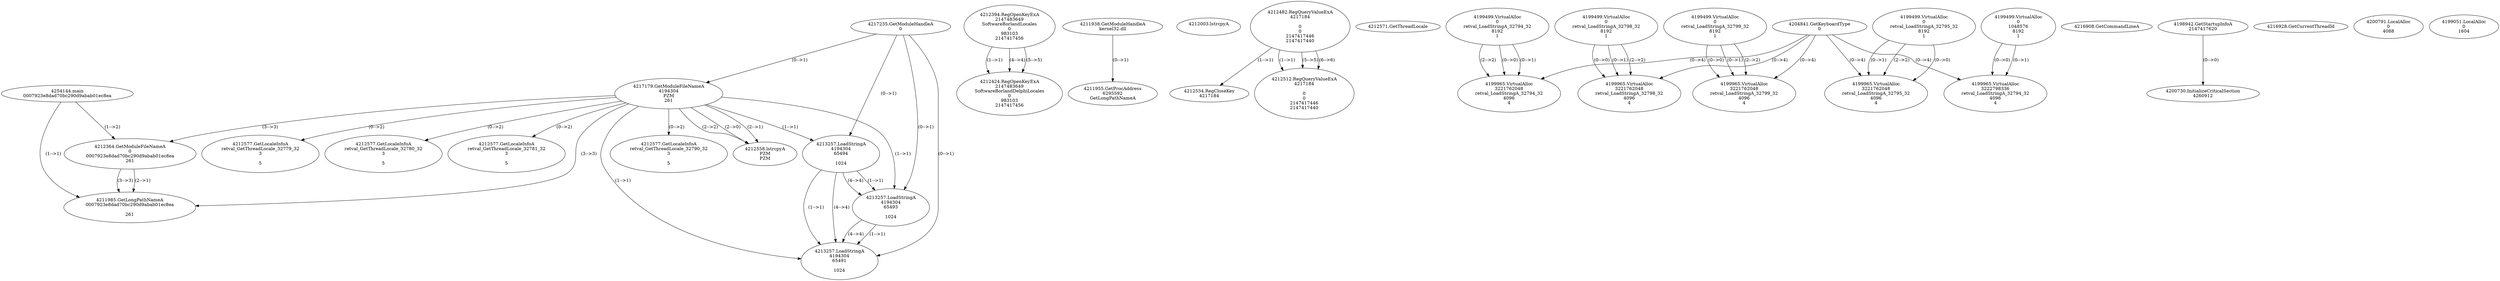 // Global SCDG with merge call
digraph {
	0 [label="4254144.main
0007923e8dad70bc290d9abab01ec8ea"]
	1 [label="4217235.GetModuleHandleA
0"]
	2 [label="4217179.GetModuleFileNameA
4194304
PZM
261"]
	1 -> 2 [label="(0-->1)"]
	3 [label="4212364.GetModuleFileNameA
0
0007923e8dad70bc290d9abab01ec8ea
261"]
	0 -> 3 [label="(1-->2)"]
	2 -> 3 [label="(3-->3)"]
	4 [label="4212394.RegOpenKeyExA
2147483649
Software\Borland\Locales
0
983103
2147417456"]
	5 [label="4211938.GetModuleHandleA
kernel32.dll"]
	6 [label="4211955.GetProcAddress
6295592
GetLongPathNameA"]
	5 -> 6 [label="(0-->1)"]
	7 [label="4211985.GetLongPathNameA
0007923e8dad70bc290d9abab01ec8ea

261"]
	0 -> 7 [label="(1-->1)"]
	3 -> 7 [label="(2-->1)"]
	2 -> 7 [label="(3-->3)"]
	3 -> 7 [label="(3-->3)"]
	8 [label="4212003.lstrcpyA

"]
	9 [label="4212482.RegQueryValueExA
4217184

0
0
2147417446
2147417440"]
	10 [label="4212534.RegCloseKey
4217184"]
	9 -> 10 [label="(1-->1)"]
	11 [label="4212558.lstrcpyA
PZM
PZM"]
	2 -> 11 [label="(2-->1)"]
	2 -> 11 [label="(2-->2)"]
	2 -> 11 [label="(2-->0)"]
	12 [label="4212571.GetThreadLocale
"]
	13 [label="4212577.GetLocaleInfoA
retval_GetThreadLocale_32779_32
3

5"]
	2 -> 13 [label="(0-->2)"]
	14 [label="4204841.GetKeyboardType
0"]
	15 [label="4216908.GetCommandLineA
"]
	16 [label="4198942.GetStartupInfoA
2147417620"]
	17 [label="4216928.GetCurrentThreadId
"]
	18 [label="4213257.LoadStringA
4194304
65494

1024"]
	1 -> 18 [label="(0-->1)"]
	2 -> 18 [label="(1-->1)"]
	19 [label="4213257.LoadStringA
4194304
65493

1024"]
	1 -> 19 [label="(0-->1)"]
	2 -> 19 [label="(1-->1)"]
	18 -> 19 [label="(1-->1)"]
	18 -> 19 [label="(4-->4)"]
	20 [label="4213257.LoadStringA
4194304
65491

1024"]
	1 -> 20 [label="(0-->1)"]
	2 -> 20 [label="(1-->1)"]
	18 -> 20 [label="(1-->1)"]
	19 -> 20 [label="(1-->1)"]
	18 -> 20 [label="(4-->4)"]
	19 -> 20 [label="(4-->4)"]
	21 [label="4200730.InitializeCriticalSection
4260912"]
	16 -> 21 [label="(0-->0)"]
	22 [label="4200791.LocalAlloc
0
4088"]
	23 [label="4199499.VirtualAlloc
0
1048576
8192
1"]
	24 [label="4199051.LocalAlloc
0
1604"]
	25 [label="4212512.RegQueryValueExA
4217184

0
0
2147417446
2147417440"]
	9 -> 25 [label="(1-->1)"]
	9 -> 25 [label="(5-->5)"]
	9 -> 25 [label="(6-->6)"]
	26 [label="4212577.GetLocaleInfoA
retval_GetThreadLocale_32780_32
3

5"]
	2 -> 26 [label="(0-->2)"]
	27 [label="4199499.VirtualAlloc
0
retval_LoadStringA_32794_32
8192
1"]
	28 [label="4199965.VirtualAlloc
3221762048
retval_LoadStringA_32794_32
4096
4"]
	27 -> 28 [label="(0-->1)"]
	27 -> 28 [label="(2-->2)"]
	14 -> 28 [label="(0-->4)"]
	27 -> 28 [label="(0-->0)"]
	29 [label="4199499.VirtualAlloc
0
retval_LoadStringA_32798_32
8192
1"]
	30 [label="4199965.VirtualAlloc
3221762048
retval_LoadStringA_32798_32
4096
4"]
	29 -> 30 [label="(0-->1)"]
	29 -> 30 [label="(2-->2)"]
	14 -> 30 [label="(0-->4)"]
	29 -> 30 [label="(0-->0)"]
	31 [label="4199499.VirtualAlloc
0
retval_LoadStringA_32799_32
8192
1"]
	32 [label="4199965.VirtualAlloc
3221762048
retval_LoadStringA_32799_32
4096
4"]
	31 -> 32 [label="(0-->1)"]
	31 -> 32 [label="(2-->2)"]
	14 -> 32 [label="(0-->4)"]
	31 -> 32 [label="(0-->0)"]
	33 [label="4199499.VirtualAlloc
0
retval_LoadStringA_32795_32
8192
1"]
	34 [label="4199965.VirtualAlloc
3221762048
retval_LoadStringA_32795_32
4096
4"]
	33 -> 34 [label="(0-->1)"]
	33 -> 34 [label="(2-->2)"]
	14 -> 34 [label="(0-->4)"]
	33 -> 34 [label="(0-->0)"]
	35 [label="4199965.VirtualAlloc
3222798336
retval_LoadStringA_32794_32
4096
4"]
	23 -> 35 [label="(0-->1)"]
	14 -> 35 [label="(0-->4)"]
	23 -> 35 [label="(0-->0)"]
	36 [label="4212424.RegOpenKeyExA
2147483649
Software\Borland\Delphi\Locales
0
983103
2147417456"]
	4 -> 36 [label="(1-->1)"]
	4 -> 36 [label="(4-->4)"]
	4 -> 36 [label="(5-->5)"]
	37 [label="4212577.GetLocaleInfoA
retval_GetThreadLocale_32781_32
3

5"]
	2 -> 37 [label="(0-->2)"]
	38 [label="4212577.GetLocaleInfoA
retval_GetThreadLocale_32790_32
3

5"]
	2 -> 38 [label="(0-->2)"]
}
